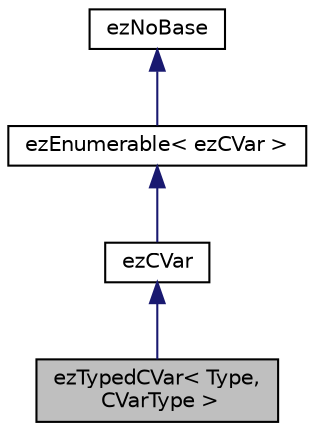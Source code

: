 digraph "ezTypedCVar&lt; Type, CVarType &gt;"
{
 // LATEX_PDF_SIZE
  edge [fontname="Helvetica",fontsize="10",labelfontname="Helvetica",labelfontsize="10"];
  node [fontname="Helvetica",fontsize="10",shape=record];
  Node1 [label="ezTypedCVar\< Type,\l CVarType \>",height=0.2,width=0.4,color="black", fillcolor="grey75", style="filled", fontcolor="black",tooltip="[internal] Helper class to implement ezCVarInt, ezCVarFlag, ezCVarBool and ezCVarString."];
  Node2 -> Node1 [dir="back",color="midnightblue",fontsize="10",style="solid",fontname="Helvetica"];
  Node2 [label="ezCVar",height=0.2,width=0.4,color="black", fillcolor="white", style="filled",URL="$d2/d58/classez_c_var.htm",tooltip="CVars are global variables that are used for configuring the engine."];
  Node3 -> Node2 [dir="back",color="midnightblue",fontsize="10",style="solid",fontname="Helvetica"];
  Node3 [label="ezEnumerable\< ezCVar \>",height=0.2,width=0.4,color="black", fillcolor="white", style="filled",URL="$d5/d0b/classez_enumerable.htm",tooltip=" "];
  Node4 -> Node3 [dir="back",color="midnightblue",fontsize="10",style="solid",fontname="Helvetica"];
  Node4 [label="ezNoBase",height=0.2,width=0.4,color="black", fillcolor="white", style="filled",URL="$d4/d02/classez_no_base.htm",tooltip="Dummy type to pass to templates and macros that expect a base type for a class that has no base."];
}
